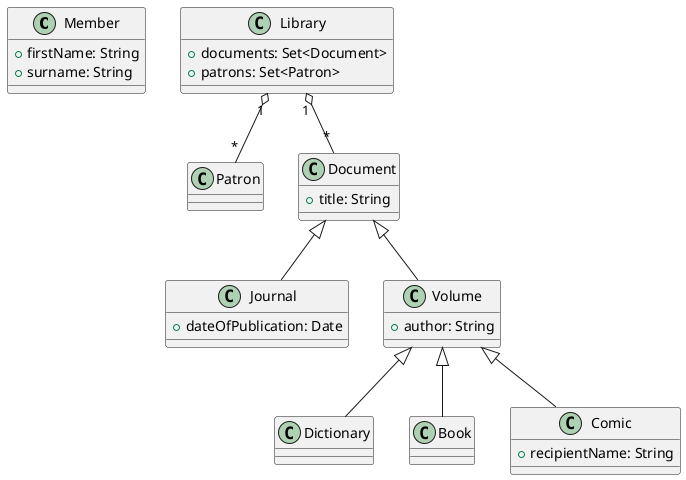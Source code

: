 @startuml
' Define classes

class Member {
  +firstName: String
  +surname: String
}

class Patron

class Library {
  +documents: Set<Document>
  +patrons: Set<Patron>
}

class Document {
  +title: String
}

class Journal extends Document {
  +dateOfPublication: Date
}

class Volume extends Document {
  +author: String
}

class Dictionary extends Volume

class Book extends Volume

class Comic extends Volume {
  +recipientName: String
}

' Relationships

Library "1" o-- "*" Document
Library "1" o-- "*" Patron

@enduml